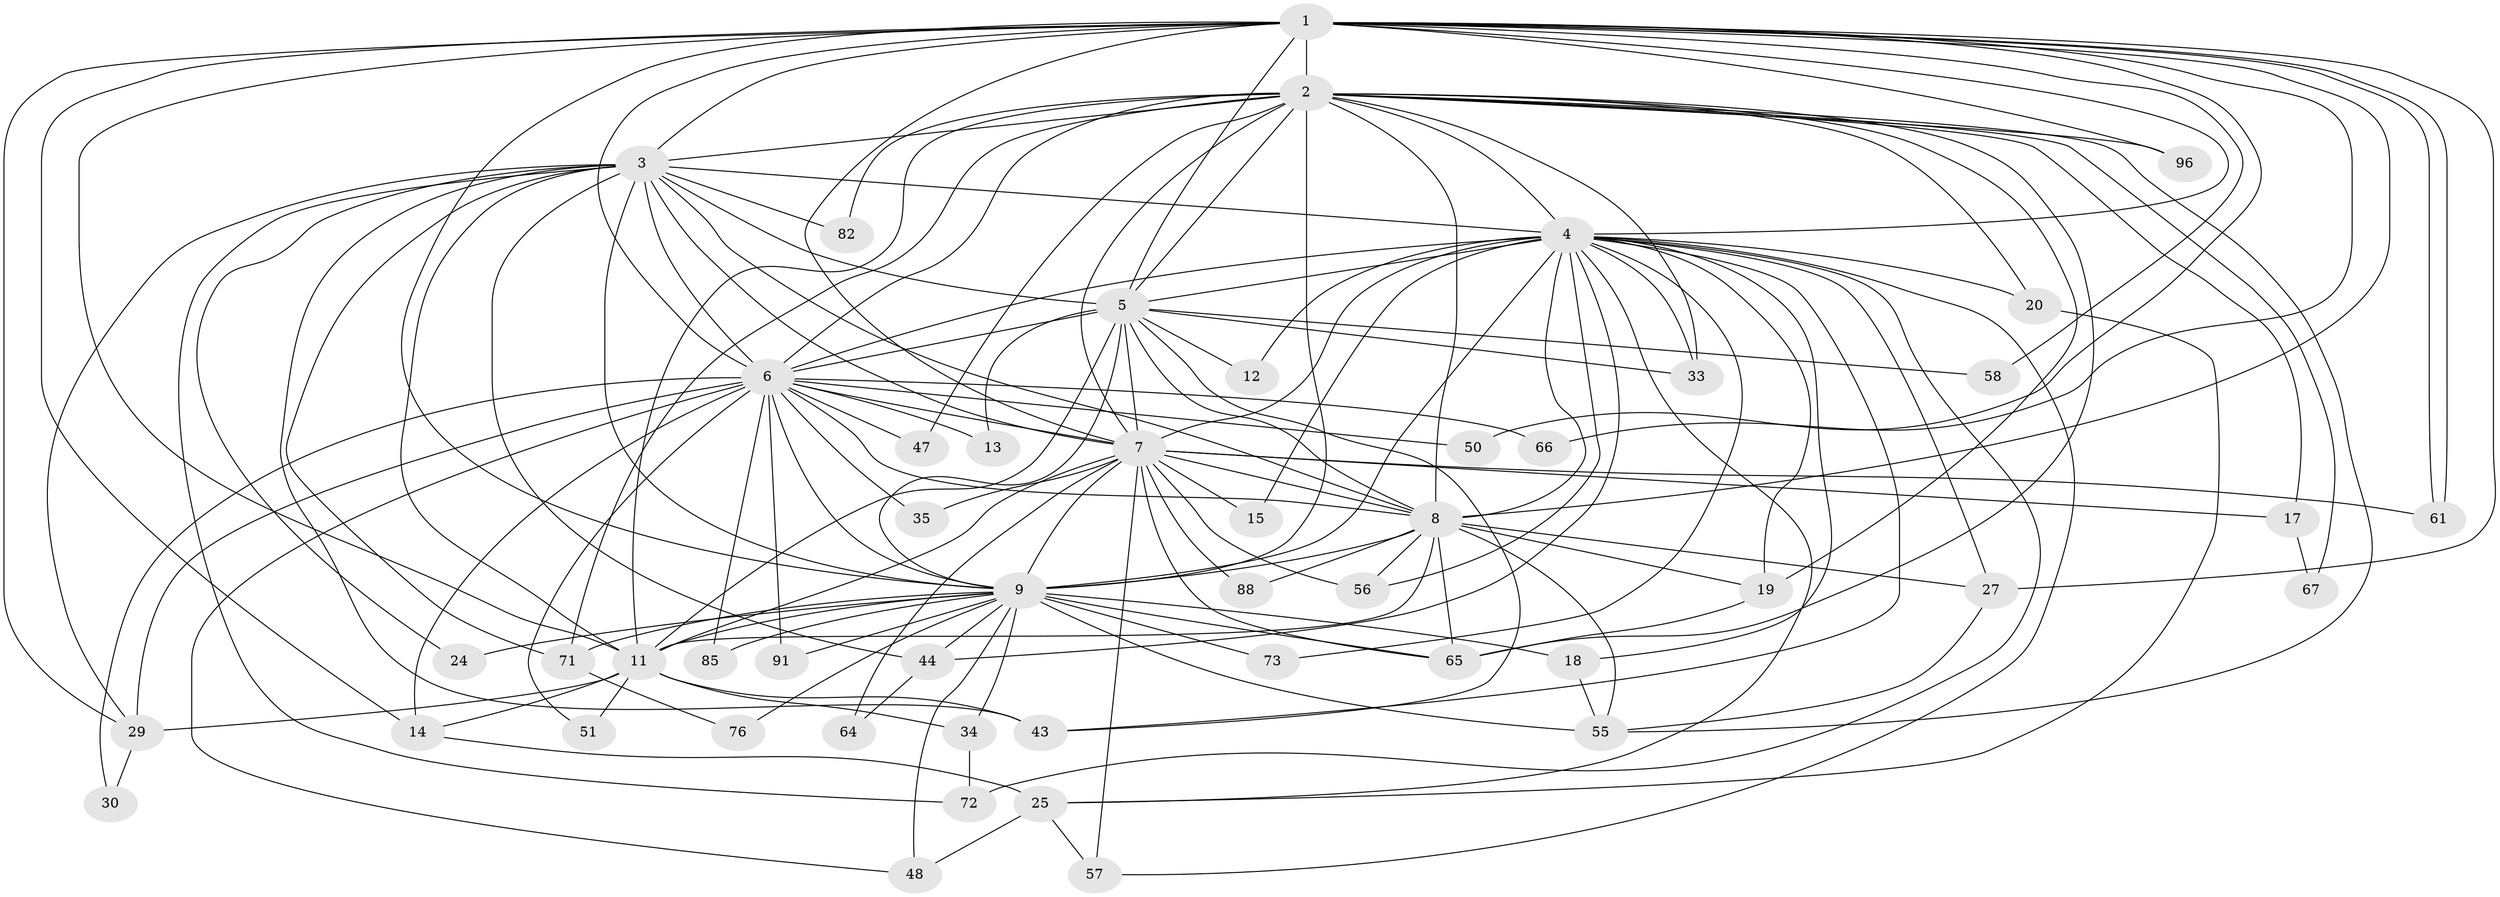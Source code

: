 // original degree distribution, {20: 0.01, 26: 0.01, 19: 0.02, 25: 0.02, 17: 0.01, 15: 0.01, 14: 0.01, 21: 0.01, 11: 0.01, 2: 0.5, 5: 0.03, 3: 0.26, 7: 0.01, 6: 0.01, 4: 0.08}
// Generated by graph-tools (version 1.1) at 2025/14/03/09/25 04:14:09]
// undirected, 50 vertices, 145 edges
graph export_dot {
graph [start="1"]
  node [color=gray90,style=filled];
  1 [super="+28"];
  2 [super="+23+42+54"];
  3;
  4;
  5 [super="+26+78+22+37"];
  6;
  7 [super="+38+21"];
  8 [super="+41"];
  9 [super="+10"];
  11 [super="+46+31"];
  12;
  13;
  14 [super="+16+68"];
  15;
  17;
  18;
  19 [super="+32"];
  20 [super="+40"];
  24;
  25;
  27 [super="+81"];
  29 [super="+36+45"];
  30;
  33 [super="+39"];
  34;
  35;
  43 [super="+79"];
  44 [super="+49"];
  47;
  48 [super="+62"];
  50;
  51;
  55 [super="+74"];
  56 [super="+59"];
  57 [super="+93"];
  58;
  61 [super="+99"];
  64;
  65 [super="+70"];
  66 [super="+75"];
  67;
  71 [super="+80"];
  72 [super="+94"];
  73;
  76;
  82;
  85;
  88;
  91 [super="+92"];
  96;
  1 -- 2 [weight=3];
  1 -- 3;
  1 -- 4;
  1 -- 5;
  1 -- 6;
  1 -- 7;
  1 -- 8;
  1 -- 9 [weight=2];
  1 -- 14;
  1 -- 29;
  1 -- 50;
  1 -- 58;
  1 -- 61;
  1 -- 61;
  1 -- 66;
  1 -- 96;
  1 -- 27;
  1 -- 11;
  2 -- 3 [weight=2];
  2 -- 4;
  2 -- 5;
  2 -- 6;
  2 -- 7;
  2 -- 8;
  2 -- 9 [weight=3];
  2 -- 17;
  2 -- 19;
  2 -- 20;
  2 -- 33;
  2 -- 47;
  2 -- 55;
  2 -- 65;
  2 -- 67;
  2 -- 82;
  2 -- 96;
  2 -- 71;
  2 -- 11 [weight=2];
  3 -- 4;
  3 -- 5 [weight=2];
  3 -- 6;
  3 -- 7;
  3 -- 8;
  3 -- 9 [weight=2];
  3 -- 24;
  3 -- 43;
  3 -- 44;
  3 -- 71;
  3 -- 72;
  3 -- 82;
  3 -- 29;
  3 -- 11;
  4 -- 5;
  4 -- 6;
  4 -- 7;
  4 -- 8 [weight=3];
  4 -- 9 [weight=2];
  4 -- 12;
  4 -- 15;
  4 -- 18;
  4 -- 19;
  4 -- 20;
  4 -- 25;
  4 -- 27;
  4 -- 33;
  4 -- 43;
  4 -- 44;
  4 -- 56;
  4 -- 57;
  4 -- 73;
  4 -- 72;
  5 -- 6;
  5 -- 7;
  5 -- 8 [weight=2];
  5 -- 9 [weight=2];
  5 -- 12;
  5 -- 13;
  5 -- 58;
  5 -- 33;
  5 -- 11;
  5 -- 43;
  6 -- 7 [weight=2];
  6 -- 8;
  6 -- 9 [weight=2];
  6 -- 13;
  6 -- 14 [weight=2];
  6 -- 30;
  6 -- 35;
  6 -- 47;
  6 -- 50;
  6 -- 51;
  6 -- 66 [weight=2];
  6 -- 85;
  6 -- 91 [weight=2];
  6 -- 48;
  6 -- 29;
  7 -- 8;
  7 -- 9 [weight=4];
  7 -- 15;
  7 -- 17;
  7 -- 88;
  7 -- 61;
  7 -- 11;
  7 -- 64;
  7 -- 35;
  7 -- 56;
  7 -- 57 [weight=2];
  7 -- 65;
  8 -- 9 [weight=2];
  8 -- 11 [weight=2];
  8 -- 27 [weight=2];
  8 -- 55;
  8 -- 65;
  8 -- 88;
  8 -- 19;
  8 -- 56;
  9 -- 76;
  9 -- 71;
  9 -- 73;
  9 -- 11;
  9 -- 18;
  9 -- 85;
  9 -- 24;
  9 -- 91;
  9 -- 34;
  9 -- 44;
  9 -- 48;
  9 -- 55 [weight=2];
  9 -- 65;
  11 -- 29;
  11 -- 34;
  11 -- 51;
  11 -- 43;
  11 -- 14;
  14 -- 25 [weight=2];
  17 -- 67;
  18 -- 55;
  19 -- 65;
  20 -- 25;
  25 -- 48;
  25 -- 57;
  27 -- 55;
  29 -- 30;
  34 -- 72;
  44 -- 64;
  71 -- 76;
}
